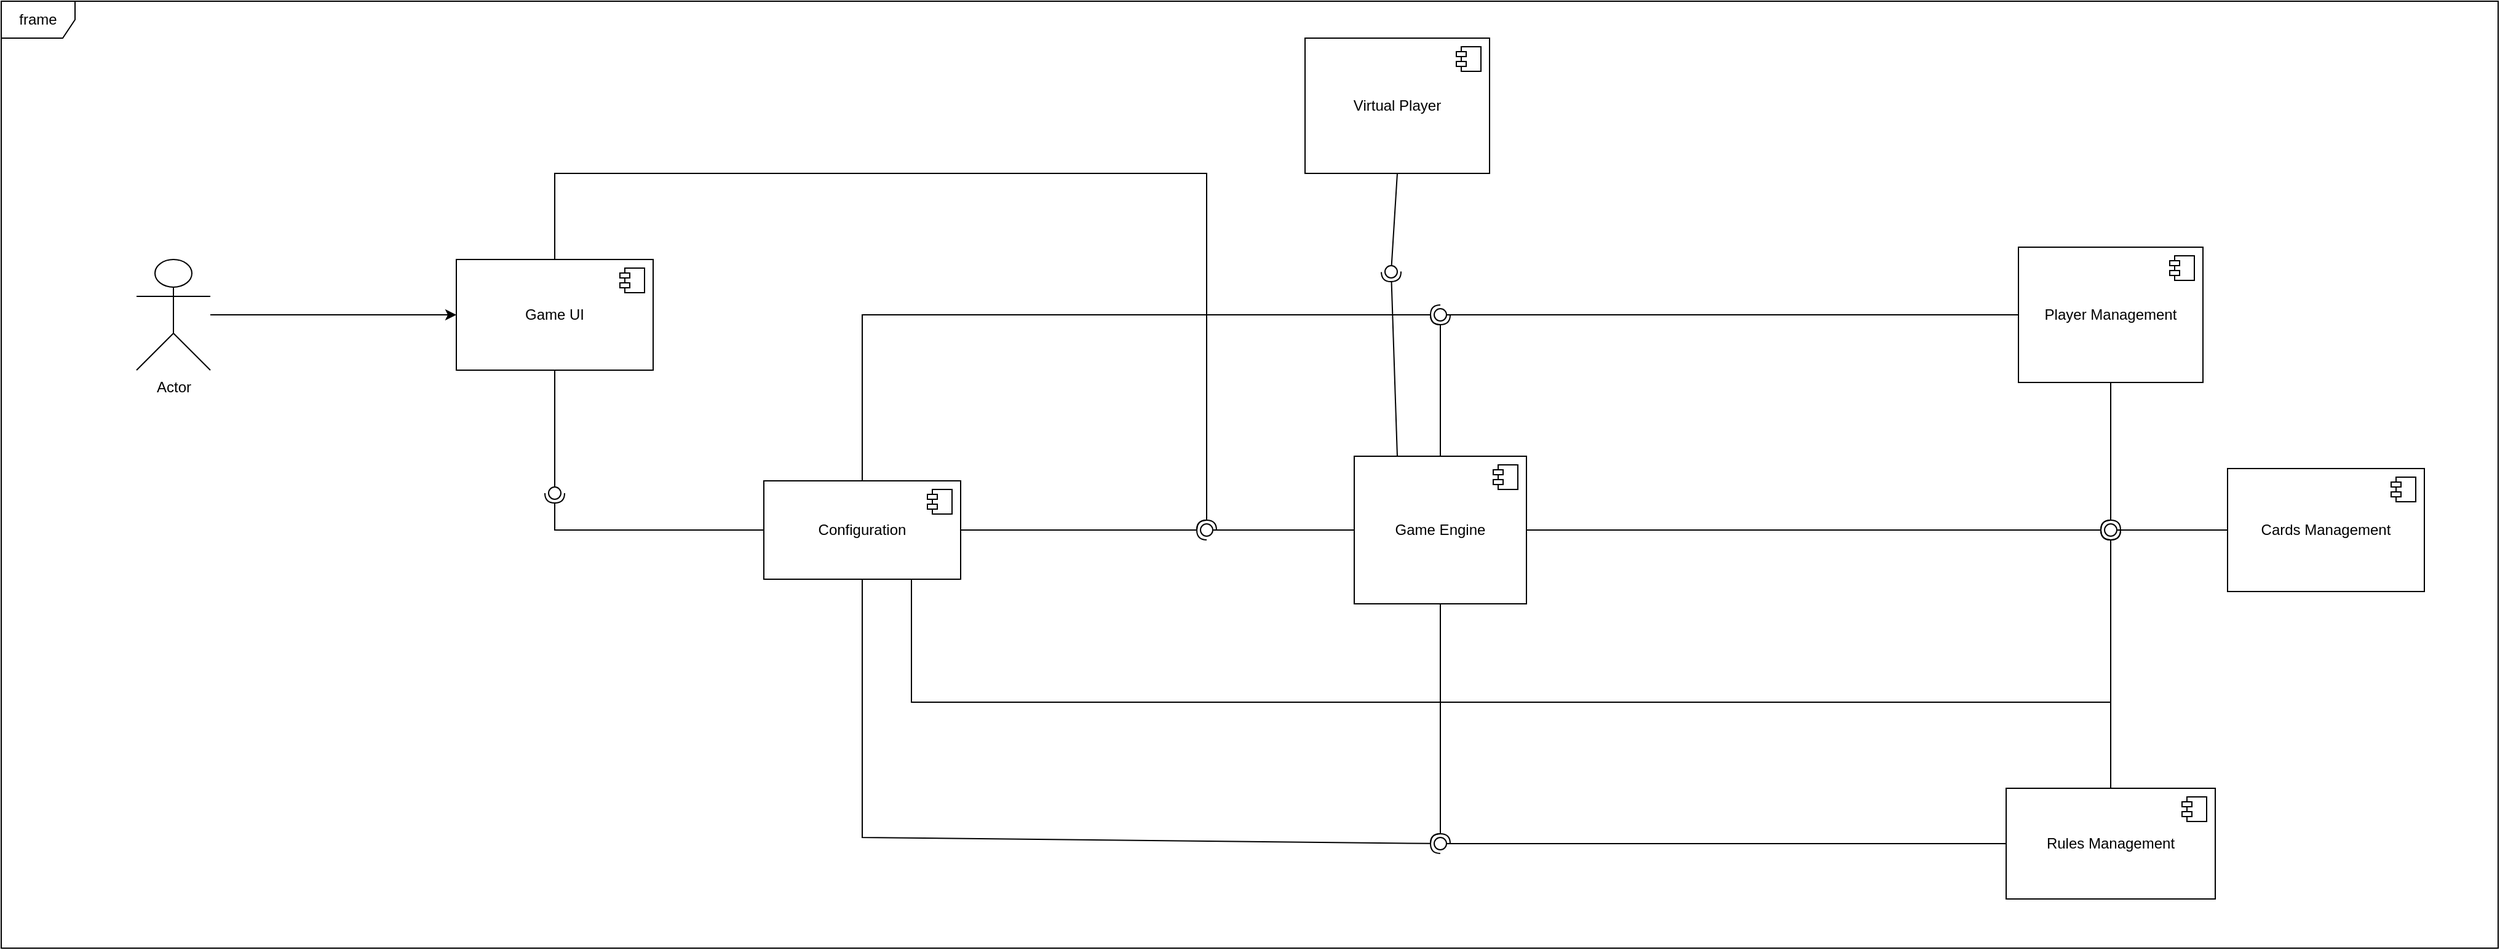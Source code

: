 <mxfile version="24.6.0" type="github">
  <diagram name="Page-1" id="5f0bae14-7c28-e335-631c-24af17079c00">
    <mxGraphModel dx="2030" dy="435" grid="1" gridSize="10" guides="1" tooltips="1" connect="1" arrows="1" fold="1" page="1" pageScale="1" pageWidth="1100" pageHeight="850" background="none" math="0" shadow="0">
      <root>
        <mxCell id="0" />
        <mxCell id="1" parent="0" />
        <mxCell id="WnBPmQ_wS7BLLCXlINCP-4" value="Game Engine" style="html=1;dropTarget=0;whiteSpace=wrap;" parent="1" vertex="1">
          <mxGeometry x="90" y="390" width="140" height="120" as="geometry" />
        </mxCell>
        <mxCell id="WnBPmQ_wS7BLLCXlINCP-5" value="" style="shape=module;jettyWidth=8;jettyHeight=4;" parent="WnBPmQ_wS7BLLCXlINCP-4" vertex="1">
          <mxGeometry x="1" width="20" height="20" relative="1" as="geometry">
            <mxPoint x="-27" y="7" as="offset" />
          </mxGeometry>
        </mxCell>
        <mxCell id="WnBPmQ_wS7BLLCXlINCP-6" value="frame" style="shape=umlFrame;whiteSpace=wrap;html=1;pointerEvents=0;" parent="1" vertex="1">
          <mxGeometry x="-1010" y="20" width="2030" height="770" as="geometry" />
        </mxCell>
        <mxCell id="WnBPmQ_wS7BLLCXlINCP-12" value="Player Management" style="html=1;dropTarget=0;whiteSpace=wrap;" parent="1" vertex="1">
          <mxGeometry x="630" y="220" width="150" height="110" as="geometry" />
        </mxCell>
        <mxCell id="WnBPmQ_wS7BLLCXlINCP-13" value="" style="shape=module;jettyWidth=8;jettyHeight=4;" parent="WnBPmQ_wS7BLLCXlINCP-12" vertex="1">
          <mxGeometry x="1" width="20" height="20" relative="1" as="geometry">
            <mxPoint x="-27" y="7" as="offset" />
          </mxGeometry>
        </mxCell>
        <mxCell id="WnBPmQ_wS7BLLCXlINCP-14" value="Cards Management" style="html=1;dropTarget=0;whiteSpace=wrap;" parent="1" vertex="1">
          <mxGeometry x="800" y="400" width="160" height="100" as="geometry" />
        </mxCell>
        <mxCell id="WnBPmQ_wS7BLLCXlINCP-15" value="" style="shape=module;jettyWidth=8;jettyHeight=4;" parent="WnBPmQ_wS7BLLCXlINCP-14" vertex="1">
          <mxGeometry x="1" width="20" height="20" relative="1" as="geometry">
            <mxPoint x="-27" y="7" as="offset" />
          </mxGeometry>
        </mxCell>
        <mxCell id="WnBPmQ_wS7BLLCXlINCP-16" value="Rules Management" style="html=1;dropTarget=0;whiteSpace=wrap;" parent="1" vertex="1">
          <mxGeometry x="620" y="660" width="170" height="90" as="geometry" />
        </mxCell>
        <mxCell id="WnBPmQ_wS7BLLCXlINCP-17" value="" style="shape=module;jettyWidth=8;jettyHeight=4;" parent="WnBPmQ_wS7BLLCXlINCP-16" vertex="1">
          <mxGeometry x="1" width="20" height="20" relative="1" as="geometry">
            <mxPoint x="-27" y="7" as="offset" />
          </mxGeometry>
        </mxCell>
        <mxCell id="WnBPmQ_wS7BLLCXlINCP-19" value="" style="rounded=0;orthogonalLoop=1;jettySize=auto;html=1;endArrow=halfCircle;endFill=0;endSize=6;strokeWidth=1;sketch=0;exitX=0.5;exitY=1;exitDx=0;exitDy=0;entryX=1.2;entryY=1.454;entryDx=0;entryDy=0;entryPerimeter=0;" parent="1" source="WnBPmQ_wS7BLLCXlINCP-4" target="WnBPmQ_wS7BLLCXlINCP-21" edge="1">
          <mxGeometry relative="1" as="geometry">
            <mxPoint x="210" y="380" as="sourcePoint" />
          </mxGeometry>
        </mxCell>
        <mxCell id="WnBPmQ_wS7BLLCXlINCP-29" value="" style="rounded=0;orthogonalLoop=1;jettySize=auto;html=1;endArrow=halfCircle;endFill=0;endSize=6;strokeWidth=1;sketch=0;entryX=0.178;entryY=0.575;entryDx=0;entryDy=0;entryPerimeter=0;" parent="1" source="WnBPmQ_wS7BLLCXlINCP-4" target="Yp-UVi3Z41KHeFC07f3Q-3" edge="1">
          <mxGeometry relative="1" as="geometry">
            <mxPoint x="610.0" y="449.96" as="sourcePoint" />
            <mxPoint x="710" y="450" as="targetPoint" />
          </mxGeometry>
        </mxCell>
        <mxCell id="WnBPmQ_wS7BLLCXlINCP-30" value="" style="rounded=0;orthogonalLoop=1;jettySize=auto;html=1;endArrow=oval;endFill=0;sketch=0;sourcePerimeterSpacing=0;targetPerimeterSpacing=0;endSize=10;exitX=0;exitY=0.5;exitDx=0;exitDy=0;" parent="1" source="WnBPmQ_wS7BLLCXlINCP-14" target="WnBPmQ_wS7BLLCXlINCP-31" edge="1">
          <mxGeometry relative="1" as="geometry">
            <mxPoint x="770" y="430" as="sourcePoint" />
          </mxGeometry>
        </mxCell>
        <mxCell id="WnBPmQ_wS7BLLCXlINCP-31" value="" style="ellipse;whiteSpace=wrap;html=1;align=center;aspect=fixed;fillColor=none;strokeColor=none;resizable=0;perimeter=centerPerimeter;rotatable=0;allowArrows=0;points=[];outlineConnect=1;" parent="1" vertex="1">
          <mxGeometry x="700" y="445" width="10" height="10" as="geometry" />
        </mxCell>
        <mxCell id="WnBPmQ_wS7BLLCXlINCP-33" value="" style="rounded=0;orthogonalLoop=1;jettySize=auto;html=1;endArrow=halfCircle;endFill=0;endSize=6;strokeWidth=1;sketch=0;entryX=0.576;entryY=0.053;entryDx=0;entryDy=0;entryPerimeter=0;" parent="1" source="WnBPmQ_wS7BLLCXlINCP-4" target="WnBPmQ_wS7BLLCXlINCP-35" edge="1">
          <mxGeometry relative="1" as="geometry">
            <mxPoint x="180" y="325" as="sourcePoint" />
          </mxGeometry>
        </mxCell>
        <mxCell id="WnBPmQ_wS7BLLCXlINCP-34" value="" style="rounded=0;orthogonalLoop=1;jettySize=auto;html=1;endArrow=oval;endFill=0;sketch=0;sourcePerimeterSpacing=0;targetPerimeterSpacing=0;endSize=10;entryX=0.692;entryY=0.746;entryDx=0;entryDy=0;entryPerimeter=0;" parent="1" source="WnBPmQ_wS7BLLCXlINCP-12" target="WnBPmQ_wS7BLLCXlINCP-35" edge="1">
          <mxGeometry relative="1" as="geometry">
            <mxPoint x="140" y="405" as="sourcePoint" />
          </mxGeometry>
        </mxCell>
        <mxCell id="WnBPmQ_wS7BLLCXlINCP-35" value="" style="ellipse;whiteSpace=wrap;html=1;align=center;aspect=fixed;fillColor=none;strokeColor=none;resizable=0;perimeter=centerPerimeter;rotatable=0;allowArrows=0;points=[];outlineConnect=1;" parent="1" vertex="1">
          <mxGeometry x="155" y="270" width="10" height="10" as="geometry" />
        </mxCell>
        <mxCell id="WnBPmQ_wS7BLLCXlINCP-40" value="" style="rounded=0;orthogonalLoop=1;jettySize=auto;html=1;endArrow=oval;endFill=0;sketch=0;sourcePerimeterSpacing=0;targetPerimeterSpacing=0;endSize=10;exitX=0;exitY=0.5;exitDx=0;exitDy=0;" parent="1" source="WnBPmQ_wS7BLLCXlINCP-4" edge="1">
          <mxGeometry relative="1" as="geometry">
            <mxPoint x="-80" y="425" as="sourcePoint" />
            <mxPoint x="-30" y="450" as="targetPoint" />
          </mxGeometry>
        </mxCell>
        <mxCell id="WnBPmQ_wS7BLLCXlINCP-41" value="" style="ellipse;whiteSpace=wrap;html=1;align=center;aspect=fixed;fillColor=none;strokeColor=none;resizable=0;perimeter=centerPerimeter;rotatable=0;allowArrows=0;points=[];outlineConnect=1;" parent="1" vertex="1">
          <mxGeometry x="-65" y="420" width="10" height="10" as="geometry" />
        </mxCell>
        <mxCell id="WnBPmQ_wS7BLLCXlINCP-47" value="" style="ellipse;whiteSpace=wrap;html=1;align=center;aspect=fixed;fillColor=none;strokeColor=none;resizable=0;perimeter=centerPerimeter;rotatable=0;allowArrows=0;points=[];outlineConnect=1;" parent="1" vertex="1">
          <mxGeometry x="-40" y="445" width="10" height="10" as="geometry" />
        </mxCell>
        <mxCell id="Yp-UVi3Z41KHeFC07f3Q-2" value="" style="rounded=0;orthogonalLoop=1;jettySize=auto;html=1;endArrow=halfCircle;endFill=0;endSize=6;strokeWidth=1;sketch=0;fontSize=12;exitX=0.5;exitY=0;exitDx=0;exitDy=0;edgeStyle=orthogonalEdgeStyle;entryX=0.462;entryY=0.79;entryDx=0;entryDy=0;entryPerimeter=0;" parent="1" source="WnBPmQ_wS7BLLCXlINCP-16" target="Yp-UVi3Z41KHeFC07f3Q-3" edge="1">
          <mxGeometry relative="1" as="geometry">
            <mxPoint x="705" y="485" as="sourcePoint" />
          </mxGeometry>
        </mxCell>
        <mxCell id="Yp-UVi3Z41KHeFC07f3Q-3" value="" style="ellipse;whiteSpace=wrap;html=1;align=center;aspect=fixed;fillColor=none;strokeColor=none;resizable=0;perimeter=centerPerimeter;rotatable=0;allowArrows=0;points=[];outlineConnect=1;" parent="1" vertex="1">
          <mxGeometry x="700" y="445" width="10" height="10" as="geometry" />
        </mxCell>
        <mxCell id="Yp-UVi3Z41KHeFC07f3Q-4" value="" style="rounded=0;orthogonalLoop=1;jettySize=auto;html=1;endArrow=halfCircle;endFill=0;endSize=6;strokeWidth=1;sketch=0;fontSize=12;exitX=0.5;exitY=1;exitDx=0;exitDy=0;edgeStyle=orthogonalEdgeStyle;entryX=0.462;entryY=0.188;entryDx=0;entryDy=0;entryPerimeter=0;" parent="1" source="WnBPmQ_wS7BLLCXlINCP-12" target="Yp-UVi3Z41KHeFC07f3Q-3" edge="1">
          <mxGeometry relative="1" as="geometry">
            <mxPoint x="610.0" y="190" as="sourcePoint" />
            <mxPoint x="705.5" y="435" as="targetPoint" />
          </mxGeometry>
        </mxCell>
        <mxCell id="XDHjNR3LGyAz3gn4Mz9u-2" value="" style="rounded=0;orthogonalLoop=1;jettySize=auto;html=1;endArrow=oval;endFill=0;sketch=0;sourcePerimeterSpacing=0;targetPerimeterSpacing=0;endSize=10;exitX=0;exitY=0.5;exitDx=0;exitDy=0;" parent="1" source="WnBPmQ_wS7BLLCXlINCP-16" target="WnBPmQ_wS7BLLCXlINCP-21" edge="1">
          <mxGeometry relative="1" as="geometry">
            <mxPoint x="595" y="705" as="sourcePoint" />
            <mxPoint x="170" y="705" as="targetPoint" />
          </mxGeometry>
        </mxCell>
        <mxCell id="WnBPmQ_wS7BLLCXlINCP-21" value="" style="ellipse;whiteSpace=wrap;html=1;align=center;aspect=fixed;fillColor=none;strokeColor=none;resizable=0;perimeter=centerPerimeter;rotatable=0;allowArrows=0;points=[];outlineConnect=1;" parent="1" vertex="1">
          <mxGeometry x="155" y="700" width="10" height="10" as="geometry" />
        </mxCell>
        <mxCell id="XDHjNR3LGyAz3gn4Mz9u-3" value="Game UI" style="html=1;dropTarget=0;whiteSpace=wrap;" parent="1" vertex="1">
          <mxGeometry x="-640" y="230" width="160" height="90" as="geometry" />
        </mxCell>
        <mxCell id="XDHjNR3LGyAz3gn4Mz9u-4" value="" style="shape=module;jettyWidth=8;jettyHeight=4;" parent="XDHjNR3LGyAz3gn4Mz9u-3" vertex="1">
          <mxGeometry x="1" width="20" height="20" relative="1" as="geometry">
            <mxPoint x="-27" y="7" as="offset" />
          </mxGeometry>
        </mxCell>
        <mxCell id="XDHjNR3LGyAz3gn4Mz9u-5" value="Configuration" style="html=1;dropTarget=0;whiteSpace=wrap;" parent="1" vertex="1">
          <mxGeometry x="-390" y="410" width="160" height="80" as="geometry" />
        </mxCell>
        <mxCell id="XDHjNR3LGyAz3gn4Mz9u-6" value="" style="shape=module;jettyWidth=8;jettyHeight=4;" parent="XDHjNR3LGyAz3gn4Mz9u-5" vertex="1">
          <mxGeometry x="1" width="20" height="20" relative="1" as="geometry">
            <mxPoint x="-27" y="7" as="offset" />
          </mxGeometry>
        </mxCell>
        <mxCell id="XDHjNR3LGyAz3gn4Mz9u-7" value="" style="rounded=0;orthogonalLoop=1;jettySize=auto;html=1;endArrow=halfCircle;endFill=0;endSize=6;strokeWidth=1;sketch=0;exitX=0.5;exitY=1;exitDx=0;exitDy=0;entryX=0.352;entryY=1.19;entryDx=0;entryDy=0;entryPerimeter=0;" parent="1" source="XDHjNR3LGyAz3gn4Mz9u-5" target="WnBPmQ_wS7BLLCXlINCP-21" edge="1">
          <mxGeometry relative="1" as="geometry">
            <mxPoint x="-320" y="525" as="sourcePoint" />
            <mxPoint x="-320" y="705" as="targetPoint" />
            <Array as="points">
              <mxPoint x="-310" y="700" />
            </Array>
          </mxGeometry>
        </mxCell>
        <mxCell id="XDHjNR3LGyAz3gn4Mz9u-8" value="" style="rounded=0;orthogonalLoop=1;jettySize=auto;html=1;endArrow=halfCircle;endFill=0;endSize=6;strokeWidth=1;sketch=0;exitX=0.5;exitY=0;exitDx=0;exitDy=0;entryX=0.73;entryY=0.635;entryDx=0;entryDy=0;entryPerimeter=0;" parent="1" source="XDHjNR3LGyAz3gn4Mz9u-5" target="WnBPmQ_wS7BLLCXlINCP-35" edge="1">
          <mxGeometry relative="1" as="geometry">
            <mxPoint x="-300" y="535" as="sourcePoint" />
            <mxPoint x="170" y="715" as="targetPoint" />
            <Array as="points">
              <mxPoint x="-310" y="275" />
            </Array>
          </mxGeometry>
        </mxCell>
        <mxCell id="XDHjNR3LGyAz3gn4Mz9u-10" value="" style="rounded=0;orthogonalLoop=1;jettySize=auto;html=1;endArrow=halfCircle;endFill=0;endSize=6;strokeWidth=1;sketch=0;exitX=1;exitY=0.5;exitDx=0;exitDy=0;" parent="1" source="XDHjNR3LGyAz3gn4Mz9u-5" edge="1">
          <mxGeometry relative="1" as="geometry">
            <mxPoint x="-300" y="385" as="sourcePoint" />
            <mxPoint x="-30" y="450" as="targetPoint" />
            <Array as="points" />
          </mxGeometry>
        </mxCell>
        <mxCell id="XDHjNR3LGyAz3gn4Mz9u-12" value="" style="rounded=0;orthogonalLoop=1;jettySize=auto;html=1;endArrow=halfCircle;endFill=0;endSize=6;strokeWidth=1;sketch=0;exitX=0.5;exitY=0;exitDx=0;exitDy=0;" parent="1" source="XDHjNR3LGyAz3gn4Mz9u-3" edge="1">
          <mxGeometry relative="1" as="geometry">
            <mxPoint x="-300" y="385" as="sourcePoint" />
            <mxPoint x="-30" y="450" as="targetPoint" />
            <Array as="points">
              <mxPoint x="-560" y="160" />
              <mxPoint x="-30" y="160" />
            </Array>
          </mxGeometry>
        </mxCell>
        <mxCell id="XDHjNR3LGyAz3gn4Mz9u-13" value="" style="rounded=0;orthogonalLoop=1;jettySize=auto;html=1;endArrow=oval;endFill=0;sketch=0;sourcePerimeterSpacing=0;targetPerimeterSpacing=0;endSize=10;exitX=0.5;exitY=1;exitDx=0;exitDy=0;" parent="1" source="XDHjNR3LGyAz3gn4Mz9u-3" edge="1">
          <mxGeometry relative="1" as="geometry">
            <mxPoint x="-160" y="204.63" as="sourcePoint" />
            <mxPoint x="-560" y="420" as="targetPoint" />
            <Array as="points" />
          </mxGeometry>
        </mxCell>
        <mxCell id="XDHjNR3LGyAz3gn4Mz9u-15" value="" style="rounded=0;orthogonalLoop=1;jettySize=auto;html=1;endArrow=halfCircle;endFill=0;endSize=6;strokeWidth=1;sketch=0;exitX=0;exitY=0.5;exitDx=0;exitDy=0;" parent="1" source="XDHjNR3LGyAz3gn4Mz9u-5" edge="1">
          <mxGeometry relative="1" as="geometry">
            <mxPoint x="-390" y="530" as="sourcePoint" />
            <mxPoint x="-560" y="420" as="targetPoint" />
            <Array as="points">
              <mxPoint x="-560" y="450" />
            </Array>
          </mxGeometry>
        </mxCell>
        <mxCell id="3" style="edgeStyle=orthogonalEdgeStyle;rounded=0;orthogonalLoop=1;jettySize=auto;html=1;" parent="1" source="2" target="XDHjNR3LGyAz3gn4Mz9u-3" edge="1">
          <mxGeometry relative="1" as="geometry" />
        </mxCell>
        <mxCell id="2" value="Actor" style="shape=umlActor;verticalLabelPosition=bottom;verticalAlign=top;html=1;outlineConnect=0;" parent="1" vertex="1">
          <mxGeometry x="-900" y="230" width="60" height="90" as="geometry" />
        </mxCell>
        <mxCell id="5" value="" style="rounded=0;orthogonalLoop=1;jettySize=auto;html=1;endArrow=halfCircle;endFill=0;endSize=6;strokeWidth=1;sketch=0;exitX=0.75;exitY=1;exitDx=0;exitDy=0;entryX=0.88;entryY=1.34;entryDx=0;entryDy=0;entryPerimeter=0;" parent="1" source="XDHjNR3LGyAz3gn4Mz9u-5" target="Yp-UVi3Z41KHeFC07f3Q-3" edge="1">
          <mxGeometry relative="1" as="geometry">
            <mxPoint x="-200" y="500" as="sourcePoint" />
            <mxPoint x="-30" y="500" as="targetPoint" />
            <Array as="points">
              <mxPoint x="-270" y="590" />
              <mxPoint x="705" y="590" />
            </Array>
          </mxGeometry>
        </mxCell>
        <mxCell id="QlLBN64m8GaBBzGLM-EH-5" value="Virtual Player" style="html=1;dropTarget=0;whiteSpace=wrap;" vertex="1" parent="1">
          <mxGeometry x="50" y="50" width="150" height="110" as="geometry" />
        </mxCell>
        <mxCell id="QlLBN64m8GaBBzGLM-EH-6" value="" style="shape=module;jettyWidth=8;jettyHeight=4;" vertex="1" parent="QlLBN64m8GaBBzGLM-EH-5">
          <mxGeometry x="1" width="20" height="20" relative="1" as="geometry">
            <mxPoint x="-27" y="7" as="offset" />
          </mxGeometry>
        </mxCell>
        <mxCell id="QlLBN64m8GaBBzGLM-EH-11" value="" style="rounded=0;orthogonalLoop=1;jettySize=auto;html=1;endArrow=oval;endFill=0;sketch=0;sourcePerimeterSpacing=0;targetPerimeterSpacing=0;endSize=10;exitX=0.5;exitY=1;exitDx=0;exitDy=0;" edge="1" parent="1" source="QlLBN64m8GaBBzGLM-EH-5">
          <mxGeometry relative="1" as="geometry">
            <mxPoint x="650" y="285" as="sourcePoint" />
            <mxPoint x="120" y="240" as="targetPoint" />
          </mxGeometry>
        </mxCell>
        <mxCell id="QlLBN64m8GaBBzGLM-EH-12" value="" style="rounded=0;orthogonalLoop=1;jettySize=auto;html=1;endArrow=halfCircle;endFill=0;endSize=6;strokeWidth=1;sketch=0;exitX=0.25;exitY=0;exitDx=0;exitDy=0;" edge="1" parent="1" source="WnBPmQ_wS7BLLCXlINCP-4">
          <mxGeometry relative="1" as="geometry">
            <mxPoint x="135" y="390" as="sourcePoint" />
            <mxPoint x="120" y="240" as="targetPoint" />
          </mxGeometry>
        </mxCell>
      </root>
    </mxGraphModel>
  </diagram>
</mxfile>
